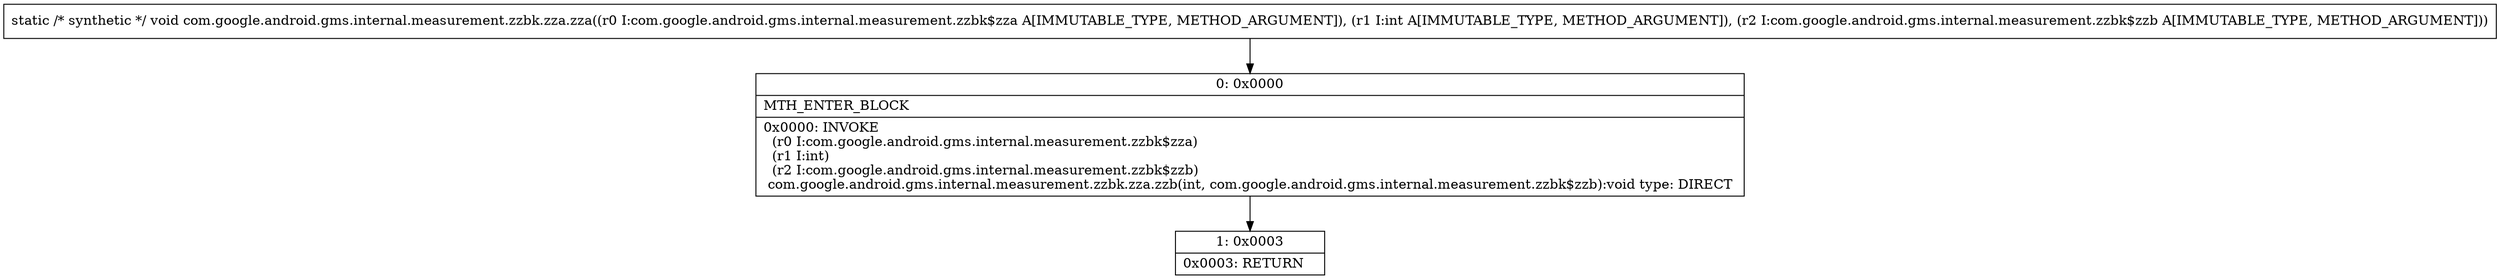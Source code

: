 digraph "CFG forcom.google.android.gms.internal.measurement.zzbk.zza.zza(Lcom\/google\/android\/gms\/internal\/measurement\/zzbk$zza;ILcom\/google\/android\/gms\/internal\/measurement\/zzbk$zzb;)V" {
Node_0 [shape=record,label="{0\:\ 0x0000|MTH_ENTER_BLOCK\l|0x0000: INVOKE  \l  (r0 I:com.google.android.gms.internal.measurement.zzbk$zza)\l  (r1 I:int)\l  (r2 I:com.google.android.gms.internal.measurement.zzbk$zzb)\l com.google.android.gms.internal.measurement.zzbk.zza.zzb(int, com.google.android.gms.internal.measurement.zzbk$zzb):void type: DIRECT \l}"];
Node_1 [shape=record,label="{1\:\ 0x0003|0x0003: RETURN   \l}"];
MethodNode[shape=record,label="{static \/* synthetic *\/ void com.google.android.gms.internal.measurement.zzbk.zza.zza((r0 I:com.google.android.gms.internal.measurement.zzbk$zza A[IMMUTABLE_TYPE, METHOD_ARGUMENT]), (r1 I:int A[IMMUTABLE_TYPE, METHOD_ARGUMENT]), (r2 I:com.google.android.gms.internal.measurement.zzbk$zzb A[IMMUTABLE_TYPE, METHOD_ARGUMENT])) }"];
MethodNode -> Node_0;
Node_0 -> Node_1;
}


